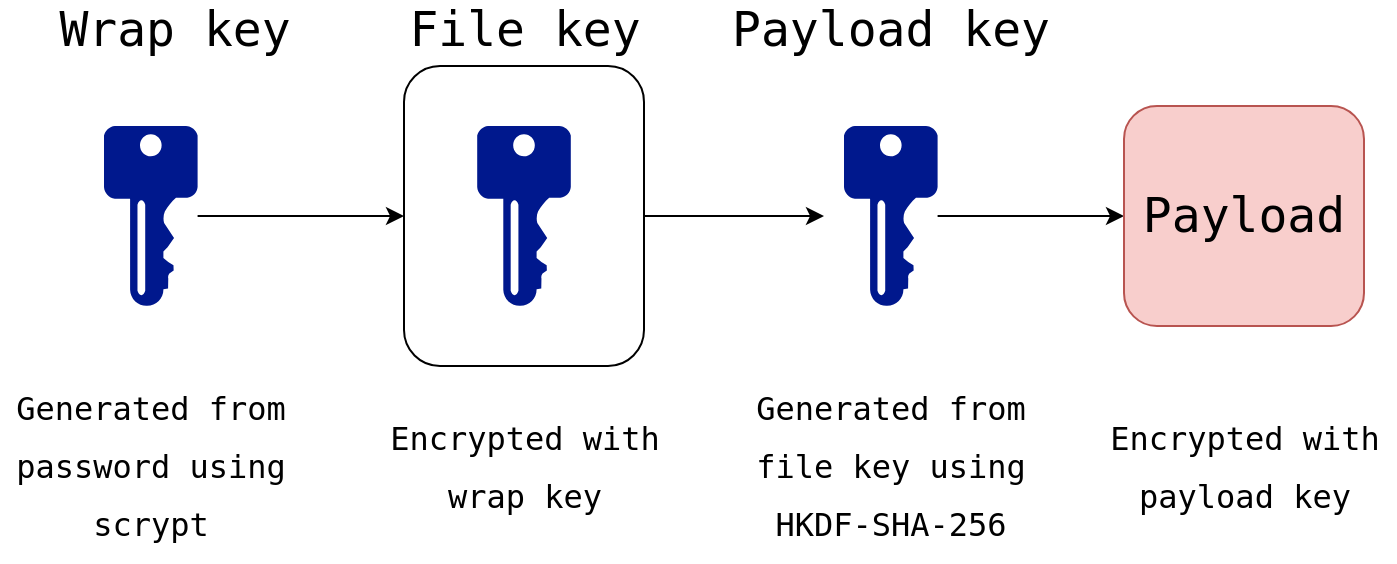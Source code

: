 <mxfile version="17.4.5" type="device"><diagram id="x81mKdxhMDye2mSgSigj" name="Page-1"><mxGraphModel dx="972" dy="507" grid="1" gridSize="10" guides="1" tooltips="1" connect="1" arrows="1" fold="1" page="1" pageScale="1" pageWidth="850" pageHeight="1100" math="0" shadow="0"><root><mxCell id="0"/><mxCell id="1" parent="0"/><mxCell id="Dx1RQBNmo9zXlv56Mli0-4" value="" style="edgeStyle=orthogonalEdgeStyle;rounded=0;orthogonalLoop=1;jettySize=auto;html=1;" edge="1" parent="1" source="Dx1RQBNmo9zXlv56Mli0-1" target="Dx1RQBNmo9zXlv56Mli0-2"><mxGeometry relative="1" as="geometry"/></mxCell><mxCell id="Dx1RQBNmo9zXlv56Mli0-1" value="" style="sketch=0;aspect=fixed;pointerEvents=1;shadow=0;dashed=0;html=1;strokeColor=none;labelPosition=center;verticalLabelPosition=bottom;verticalAlign=top;align=center;fillColor=#00188D;shape=mxgraph.mscae.enterprise.key_permissions" vertex="1" parent="1"><mxGeometry x="100" y="140" width="46.8" height="90" as="geometry"/></mxCell><mxCell id="Dx1RQBNmo9zXlv56Mli0-6" value="" style="edgeStyle=orthogonalEdgeStyle;rounded=0;orthogonalLoop=1;jettySize=auto;html=1;" edge="1" parent="1" source="Dx1RQBNmo9zXlv56Mli0-2"><mxGeometry relative="1" as="geometry"><mxPoint x="460" y="185" as="targetPoint"/></mxGeometry></mxCell><mxCell id="Dx1RQBNmo9zXlv56Mli0-2" value="" style="rounded=1;whiteSpace=wrap;html=1;" vertex="1" parent="1"><mxGeometry x="250" y="110" width="120" height="150" as="geometry"/></mxCell><mxCell id="Dx1RQBNmo9zXlv56Mli0-10" value="" style="edgeStyle=orthogonalEdgeStyle;rounded=0;orthogonalLoop=1;jettySize=auto;html=1;" edge="1" parent="1" source="Dx1RQBNmo9zXlv56Mli0-3" target="Dx1RQBNmo9zXlv56Mli0-9"><mxGeometry relative="1" as="geometry"/></mxCell><mxCell id="Dx1RQBNmo9zXlv56Mli0-3" value="" style="sketch=0;aspect=fixed;pointerEvents=1;shadow=0;dashed=0;html=1;strokeColor=none;labelPosition=center;verticalLabelPosition=bottom;verticalAlign=top;align=center;fillColor=#00188D;shape=mxgraph.mscae.enterprise.key_permissions" vertex="1" parent="1"><mxGeometry x="470" y="140" width="46.8" height="90" as="geometry"/></mxCell><mxCell id="Dx1RQBNmo9zXlv56Mli0-7" value="" style="sketch=0;aspect=fixed;pointerEvents=1;shadow=0;dashed=0;html=1;strokeColor=none;labelPosition=center;verticalLabelPosition=bottom;verticalAlign=top;align=center;fillColor=#00188D;shape=mxgraph.mscae.enterprise.key_permissions" vertex="1" parent="1"><mxGeometry x="286.6" y="140" width="46.8" height="90" as="geometry"/></mxCell><mxCell id="Dx1RQBNmo9zXlv56Mli0-9" value="&lt;font face=&quot;monospace&quot; style=&quot;font-size: 24px&quot;&gt;Payload&lt;/font&gt;" style="rounded=1;whiteSpace=wrap;html=1;fillColor=#f8cecc;strokeColor=#b85450;" vertex="1" parent="1"><mxGeometry x="610" y="130" width="120" height="110" as="geometry"/></mxCell><mxCell id="Dx1RQBNmo9zXlv56Mli0-11" value="Wrap key" style="text;html=1;align=center;verticalAlign=middle;resizable=0;points=[];autosize=1;strokeColor=none;fillColor=none;fontSize=24;fontFamily=monospace;" vertex="1" parent="1"><mxGeometry x="70" y="77" width="130" height="30" as="geometry"/></mxCell><mxCell id="Dx1RQBNmo9zXlv56Mli0-12" value="File key" style="text;html=1;align=center;verticalAlign=middle;resizable=0;points=[];autosize=1;strokeColor=none;fillColor=none;fontSize=24;fontFamily=monospace;" vertex="1" parent="1"><mxGeometry x="245" y="77" width="130" height="30" as="geometry"/></mxCell><mxCell id="Dx1RQBNmo9zXlv56Mli0-13" value="Payload key" style="text;html=1;align=center;verticalAlign=middle;resizable=0;points=[];autosize=1;strokeColor=none;fillColor=none;fontSize=24;fontFamily=monospace;" vertex="1" parent="1"><mxGeometry x="408.4" y="77" width="170" height="30" as="geometry"/></mxCell><mxCell id="Dx1RQBNmo9zXlv56Mli0-14" value="&lt;font style=&quot;font-size: 16px&quot;&gt;Generated from&lt;br&gt;password using&lt;br&gt;scrypt&lt;/font&gt;" style="text;html=1;align=center;verticalAlign=middle;resizable=0;points=[];autosize=1;strokeColor=none;fillColor=none;fontSize=24;fontFamily=monospace;" vertex="1" parent="1"><mxGeometry x="48.4" y="258" width="150" height="100" as="geometry"/></mxCell><mxCell id="Dx1RQBNmo9zXlv56Mli0-15" value="&lt;span style=&quot;font-size: 16px&quot;&gt;Encrypted with&lt;br&gt;wrap key&lt;/span&gt;" style="text;html=1;align=center;verticalAlign=middle;resizable=0;points=[];autosize=1;strokeColor=none;fillColor=none;fontSize=24;fontFamily=monospace;" vertex="1" parent="1"><mxGeometry x="235" y="273" width="150" height="70" as="geometry"/></mxCell><mxCell id="Dx1RQBNmo9zXlv56Mli0-16" value="&lt;span style=&quot;font-size: 16px&quot;&gt;Generated from&lt;br&gt;file key using&lt;br&gt;HKDF-SHA-256&lt;br&gt;&lt;/span&gt;" style="text;html=1;align=center;verticalAlign=middle;resizable=0;points=[];autosize=1;strokeColor=none;fillColor=none;fontSize=24;fontFamily=monospace;" vertex="1" parent="1"><mxGeometry x="418.4" y="258" width="150" height="100" as="geometry"/></mxCell><mxCell id="Dx1RQBNmo9zXlv56Mli0-17" value="&lt;span style=&quot;font-size: 16px&quot;&gt;Encrypted with&lt;br&gt;payload key&lt;br&gt;&lt;/span&gt;" style="text;html=1;align=center;verticalAlign=middle;resizable=0;points=[];autosize=1;strokeColor=none;fillColor=none;fontSize=24;fontFamily=monospace;" vertex="1" parent="1"><mxGeometry x="595" y="273" width="150" height="70" as="geometry"/></mxCell></root></mxGraphModel></diagram></mxfile>